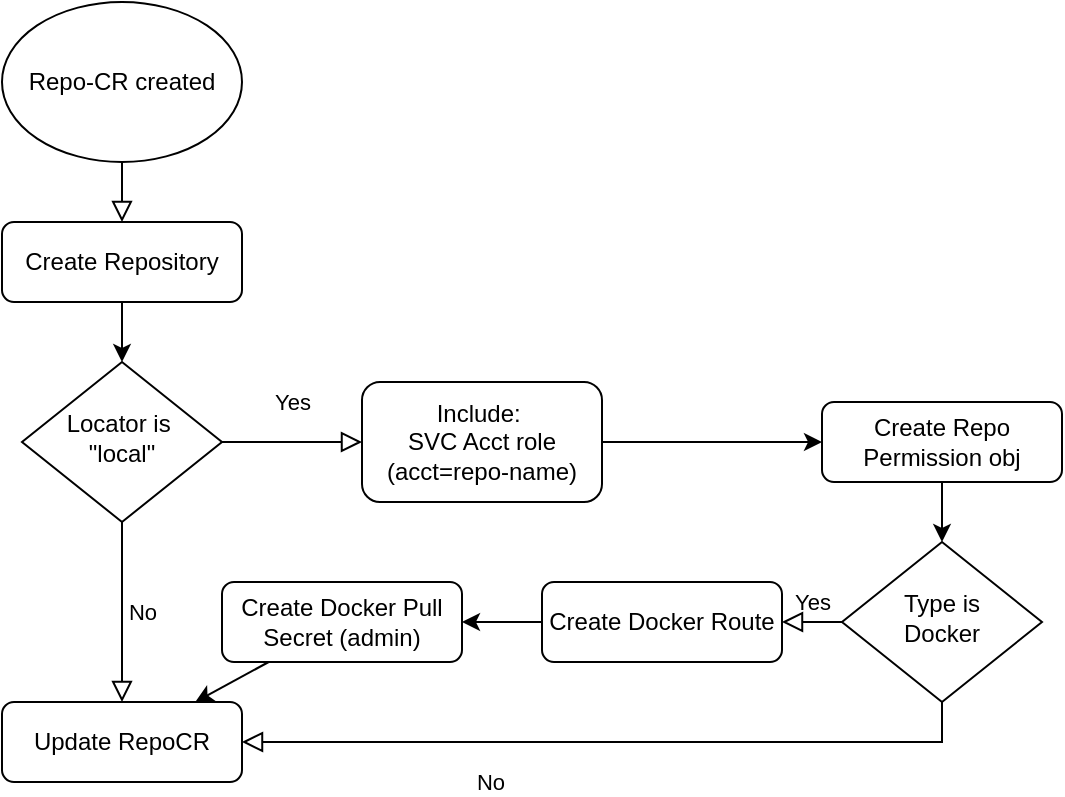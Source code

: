 <mxfile version="12.7.4" type="device"><diagram id="C5RBs43oDa-KdzZeNtuy" name="Page-1"><mxGraphModel dx="943" dy="526" grid="1" gridSize="10" guides="1" tooltips="1" connect="1" arrows="1" fold="1" page="1" pageScale="1" pageWidth="827" pageHeight="1169" math="0" shadow="0"><root><mxCell id="WIyWlLk6GJQsqaUBKTNV-0"/><mxCell id="WIyWlLk6GJQsqaUBKTNV-1" parent="WIyWlLk6GJQsqaUBKTNV-0"/><mxCell id="WIyWlLk6GJQsqaUBKTNV-2" value="" style="rounded=0;html=1;jettySize=auto;orthogonalLoop=1;fontSize=11;endArrow=block;endFill=0;endSize=8;strokeWidth=1;shadow=0;labelBackgroundColor=none;edgeStyle=orthogonalEdgeStyle;" parent="WIyWlLk6GJQsqaUBKTNV-1" source="iejR2fdJXFtx1LpCMFkQ-20" target="WIyWlLk6GJQsqaUBKTNV-12" edge="1"><mxGeometry relative="1" as="geometry"><mxPoint x="220" y="80" as="sourcePoint"/></mxGeometry></mxCell><mxCell id="WIyWlLk6GJQsqaUBKTNV-4" value="Yes" style="rounded=0;html=1;jettySize=auto;orthogonalLoop=1;fontSize=11;endArrow=block;endFill=0;endSize=8;strokeWidth=1;shadow=0;labelBackgroundColor=none;edgeStyle=orthogonalEdgeStyle;" parent="WIyWlLk6GJQsqaUBKTNV-1" source="WIyWlLk6GJQsqaUBKTNV-6" target="iejR2fdJXFtx1LpCMFkQ-7" edge="1"><mxGeometry y="20" relative="1" as="geometry"><mxPoint as="offset"/><mxPoint x="310" y="220" as="targetPoint"/></mxGeometry></mxCell><mxCell id="WIyWlLk6GJQsqaUBKTNV-5" value="No" style="edgeStyle=orthogonalEdgeStyle;rounded=0;html=1;jettySize=auto;orthogonalLoop=1;fontSize=11;endArrow=block;endFill=0;endSize=8;strokeWidth=1;shadow=0;labelBackgroundColor=none;" parent="WIyWlLk6GJQsqaUBKTNV-1" source="WIyWlLk6GJQsqaUBKTNV-6" target="WIyWlLk6GJQsqaUBKTNV-11" edge="1"><mxGeometry y="10" relative="1" as="geometry"><mxPoint as="offset"/><mxPoint x="220.034" y="290" as="targetPoint"/></mxGeometry></mxCell><mxCell id="WIyWlLk6GJQsqaUBKTNV-6" value="Locator is&amp;nbsp;&lt;br&gt;&quot;local&quot;" style="rhombus;whiteSpace=wrap;html=1;shadow=0;fontFamily=Helvetica;fontSize=12;align=center;strokeWidth=1;spacing=6;spacingTop=-4;" parent="WIyWlLk6GJQsqaUBKTNV-1" vertex="1"><mxGeometry x="170" y="190" width="100" height="80" as="geometry"/></mxCell><mxCell id="WIyWlLk6GJQsqaUBKTNV-8" value="No" style="rounded=0;html=1;jettySize=auto;orthogonalLoop=1;fontSize=11;endArrow=block;endFill=0;endSize=8;strokeWidth=1;shadow=0;labelBackgroundColor=none;edgeStyle=orthogonalEdgeStyle;" parent="WIyWlLk6GJQsqaUBKTNV-1" source="WIyWlLk6GJQsqaUBKTNV-10" target="WIyWlLk6GJQsqaUBKTNV-11" edge="1"><mxGeometry x="0.333" y="20" relative="1" as="geometry"><mxPoint as="offset"/><mxPoint x="720" y="480" as="sourcePoint"/><Array as="points"><mxPoint x="630" y="380"/></Array></mxGeometry></mxCell><mxCell id="WIyWlLk6GJQsqaUBKTNV-9" value="Yes" style="edgeStyle=orthogonalEdgeStyle;rounded=0;html=1;jettySize=auto;orthogonalLoop=1;fontSize=11;endArrow=block;endFill=0;endSize=8;strokeWidth=1;shadow=0;labelBackgroundColor=none;" parent="WIyWlLk6GJQsqaUBKTNV-1" source="WIyWlLk6GJQsqaUBKTNV-10" target="iejR2fdJXFtx1LpCMFkQ-14" edge="1"><mxGeometry y="10" relative="1" as="geometry"><mxPoint as="offset"/><mxPoint x="320" y="529.66" as="sourcePoint"/><mxPoint x="330" y="530" as="targetPoint"/></mxGeometry></mxCell><mxCell id="WIyWlLk6GJQsqaUBKTNV-10" value="Type is&lt;br&gt;Docker" style="rhombus;whiteSpace=wrap;html=1;shadow=0;fontFamily=Helvetica;fontSize=12;align=center;strokeWidth=1;spacing=6;spacingTop=-4;" parent="WIyWlLk6GJQsqaUBKTNV-1" vertex="1"><mxGeometry x="580" y="280" width="100" height="80" as="geometry"/></mxCell><mxCell id="WIyWlLk6GJQsqaUBKTNV-11" value="Update RepoCR" style="rounded=1;whiteSpace=wrap;html=1;fontSize=12;glass=0;strokeWidth=1;shadow=0;" parent="WIyWlLk6GJQsqaUBKTNV-1" vertex="1"><mxGeometry x="160" y="360" width="120" height="40" as="geometry"/></mxCell><mxCell id="WIyWlLk6GJQsqaUBKTNV-12" value="Create Repository" style="rounded=1;whiteSpace=wrap;html=1;fontSize=12;glass=0;strokeWidth=1;shadow=0;" parent="WIyWlLk6GJQsqaUBKTNV-1" vertex="1"><mxGeometry x="160" y="120" width="120" height="40" as="geometry"/></mxCell><mxCell id="iejR2fdJXFtx1LpCMFkQ-7" value="Include:&amp;nbsp;&lt;br&gt;SVC Acct role (acct=repo-name)" style="rounded=1;whiteSpace=wrap;html=1;fontSize=12;glass=0;strokeWidth=1;shadow=0;" vertex="1" parent="WIyWlLk6GJQsqaUBKTNV-1"><mxGeometry x="340" y="200" width="120" height="60" as="geometry"/></mxCell><mxCell id="iejR2fdJXFtx1LpCMFkQ-8" value="" style="endArrow=classic;html=1;" edge="1" parent="WIyWlLk6GJQsqaUBKTNV-1" source="WIyWlLk6GJQsqaUBKTNV-12" target="WIyWlLk6GJQsqaUBKTNV-6"><mxGeometry width="50" height="50" relative="1" as="geometry"><mxPoint x="390" y="390" as="sourcePoint"/><mxPoint x="440" y="340" as="targetPoint"/></mxGeometry></mxCell><mxCell id="iejR2fdJXFtx1LpCMFkQ-9" value="Create Repo&lt;br&gt;Permission obj" style="rounded=1;whiteSpace=wrap;html=1;fontSize=12;glass=0;strokeWidth=1;shadow=0;" vertex="1" parent="WIyWlLk6GJQsqaUBKTNV-1"><mxGeometry x="570" y="210" width="120" height="40" as="geometry"/></mxCell><mxCell id="iejR2fdJXFtx1LpCMFkQ-10" value="" style="endArrow=classic;html=1;" edge="1" parent="WIyWlLk6GJQsqaUBKTNV-1" source="iejR2fdJXFtx1LpCMFkQ-7" target="iejR2fdJXFtx1LpCMFkQ-9"><mxGeometry width="50" height="50" relative="1" as="geometry"><mxPoint x="390" y="470" as="sourcePoint"/><mxPoint x="490" y="230" as="targetPoint"/></mxGeometry></mxCell><mxCell id="iejR2fdJXFtx1LpCMFkQ-13" value="" style="endArrow=classic;html=1;" edge="1" parent="WIyWlLk6GJQsqaUBKTNV-1" source="iejR2fdJXFtx1LpCMFkQ-9" target="WIyWlLk6GJQsqaUBKTNV-10"><mxGeometry width="50" height="50" relative="1" as="geometry"><mxPoint x="390" y="470" as="sourcePoint"/><mxPoint x="440" y="420" as="targetPoint"/></mxGeometry></mxCell><mxCell id="iejR2fdJXFtx1LpCMFkQ-14" value="Create Docker Route" style="rounded=1;whiteSpace=wrap;html=1;fontSize=12;glass=0;strokeWidth=1;shadow=0;" vertex="1" parent="WIyWlLk6GJQsqaUBKTNV-1"><mxGeometry x="430" y="300" width="120" height="40" as="geometry"/></mxCell><mxCell id="iejR2fdJXFtx1LpCMFkQ-16" value="Create Docker Pull Secret (admin)" style="rounded=1;whiteSpace=wrap;html=1;fontSize=12;glass=0;strokeWidth=1;shadow=0;" vertex="1" parent="WIyWlLk6GJQsqaUBKTNV-1"><mxGeometry x="270" y="300" width="120" height="40" as="geometry"/></mxCell><mxCell id="iejR2fdJXFtx1LpCMFkQ-17" value="" style="endArrow=classic;html=1;" edge="1" parent="WIyWlLk6GJQsqaUBKTNV-1" source="iejR2fdJXFtx1LpCMFkQ-14" target="iejR2fdJXFtx1LpCMFkQ-16"><mxGeometry width="50" height="50" relative="1" as="geometry"><mxPoint x="390" y="550" as="sourcePoint"/><mxPoint x="440" y="500" as="targetPoint"/></mxGeometry></mxCell><mxCell id="iejR2fdJXFtx1LpCMFkQ-18" value="" style="endArrow=classic;html=1;" edge="1" parent="WIyWlLk6GJQsqaUBKTNV-1" source="iejR2fdJXFtx1LpCMFkQ-16" target="WIyWlLk6GJQsqaUBKTNV-11"><mxGeometry width="50" height="50" relative="1" as="geometry"><mxPoint x="390" y="550" as="sourcePoint"/><mxPoint x="440" y="500" as="targetPoint"/><Array as="points"/></mxGeometry></mxCell><mxCell id="iejR2fdJXFtx1LpCMFkQ-20" value="&lt;span style=&quot;white-space: normal&quot;&gt;Repo-CR created&lt;/span&gt;" style="ellipse;whiteSpace=wrap;html=1;" vertex="1" parent="WIyWlLk6GJQsqaUBKTNV-1"><mxGeometry x="160" y="10" width="120" height="80" as="geometry"/></mxCell></root></mxGraphModel></diagram></mxfile>